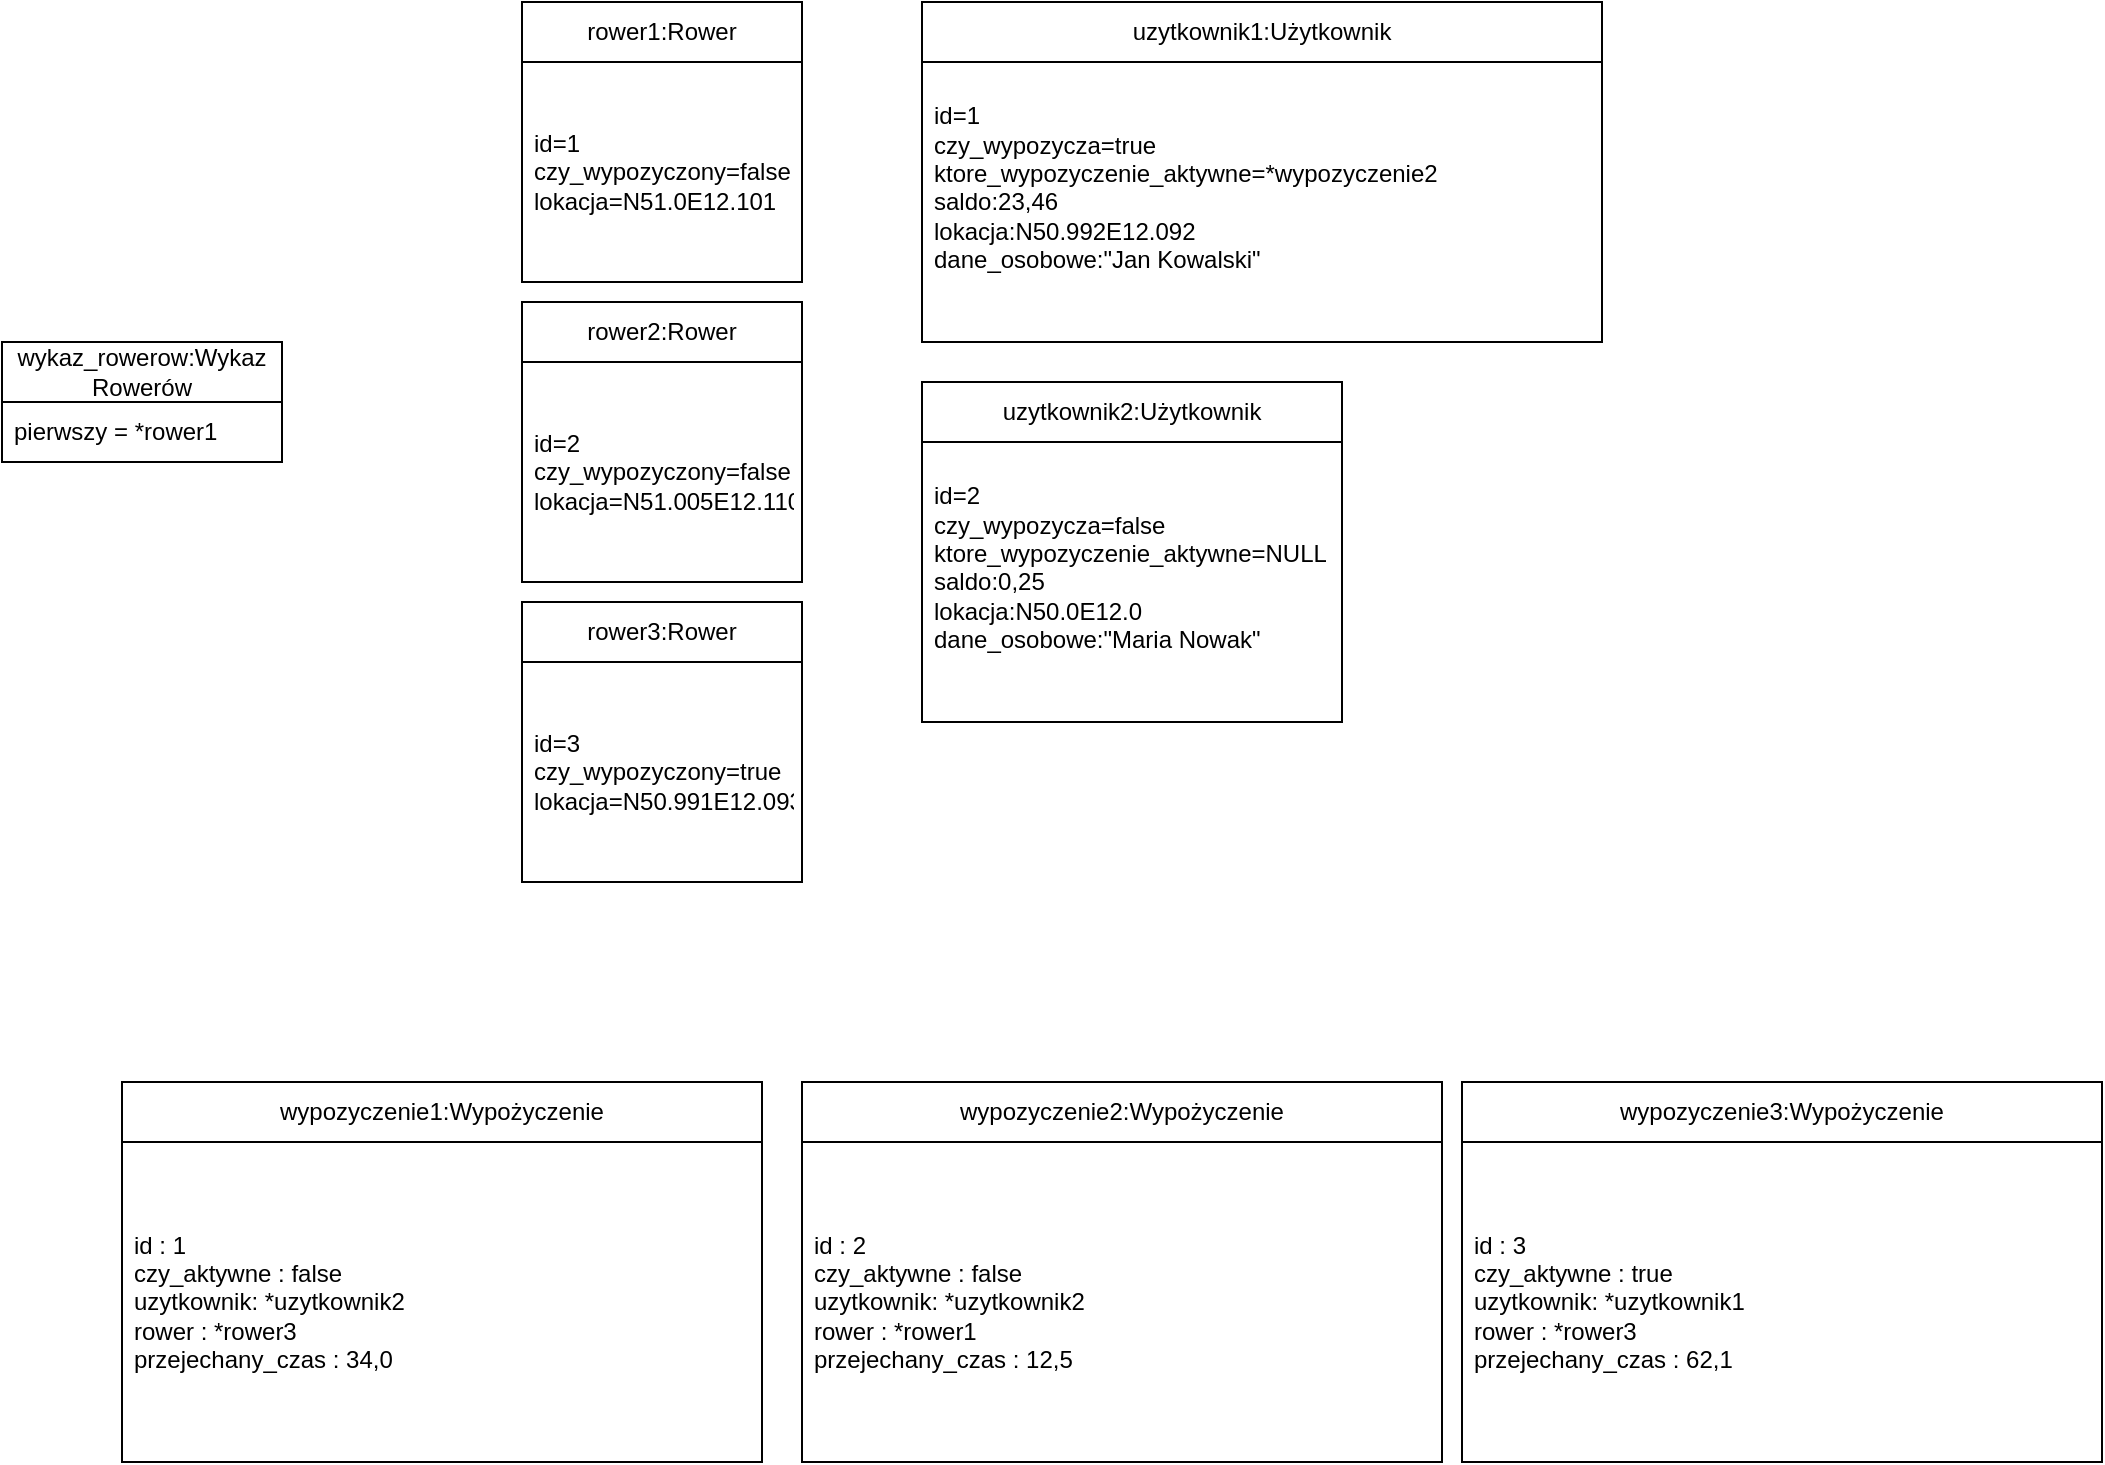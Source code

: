 <mxfile version="26.0.6">
  <diagram name="Page-1" id="isVX_DYJ_a67GlLJrtcO">
    <mxGraphModel dx="1050" dy="575" grid="1" gridSize="10" guides="1" tooltips="1" connect="1" arrows="1" fold="1" page="1" pageScale="1" pageWidth="827" pageHeight="1169" math="0" shadow="0">
      <root>
        <mxCell id="0" />
        <mxCell id="1" parent="0" />
        <mxCell id="u_ZWa27be6jIV4CINYKV-1" value="rower1:Rower" style="swimlane;fontStyle=0;childLayout=stackLayout;horizontal=1;startSize=30;horizontalStack=0;resizeParent=1;resizeParentMax=0;resizeLast=0;collapsible=1;marginBottom=0;whiteSpace=wrap;html=1;" vertex="1" parent="1">
          <mxGeometry x="340" y="240" width="140" height="140" as="geometry" />
        </mxCell>
        <mxCell id="u_ZWa27be6jIV4CINYKV-2" value="id=1&lt;br&gt;czy_wypozyczony=false&lt;br&gt;lokacja=N51.0E12.101" style="text;strokeColor=none;fillColor=none;align=left;verticalAlign=middle;spacingLeft=4;spacingRight=4;overflow=hidden;points=[[0,0.5],[1,0.5]];portConstraint=eastwest;rotatable=0;whiteSpace=wrap;html=1;" vertex="1" parent="u_ZWa27be6jIV4CINYKV-1">
          <mxGeometry y="30" width="140" height="110" as="geometry" />
        </mxCell>
        <mxCell id="u_ZWa27be6jIV4CINYKV-5" value="rower2:Rower" style="swimlane;fontStyle=0;childLayout=stackLayout;horizontal=1;startSize=30;horizontalStack=0;resizeParent=1;resizeParentMax=0;resizeLast=0;collapsible=1;marginBottom=0;whiteSpace=wrap;html=1;" vertex="1" parent="1">
          <mxGeometry x="340" y="390" width="140" height="140" as="geometry" />
        </mxCell>
        <mxCell id="u_ZWa27be6jIV4CINYKV-6" value="id=2&lt;br&gt;czy_wypozyczony=false&lt;br&gt;lokacja=N51.005E12.110" style="text;strokeColor=none;fillColor=none;align=left;verticalAlign=middle;spacingLeft=4;spacingRight=4;overflow=hidden;points=[[0,0.5],[1,0.5]];portConstraint=eastwest;rotatable=0;whiteSpace=wrap;html=1;" vertex="1" parent="u_ZWa27be6jIV4CINYKV-5">
          <mxGeometry y="30" width="140" height="110" as="geometry" />
        </mxCell>
        <mxCell id="u_ZWa27be6jIV4CINYKV-8" value="rower3:Rower" style="swimlane;fontStyle=0;childLayout=stackLayout;horizontal=1;startSize=30;horizontalStack=0;resizeParent=1;resizeParentMax=0;resizeLast=0;collapsible=1;marginBottom=0;whiteSpace=wrap;html=1;" vertex="1" parent="1">
          <mxGeometry x="340" y="540" width="140" height="140" as="geometry" />
        </mxCell>
        <mxCell id="u_ZWa27be6jIV4CINYKV-9" value="id=3&lt;br&gt;czy_wypozyczony=true&lt;br&gt;lokacja=N50.991E12.093" style="text;strokeColor=none;fillColor=none;align=left;verticalAlign=middle;spacingLeft=4;spacingRight=4;overflow=hidden;points=[[0,0.5],[1,0.5]];portConstraint=eastwest;rotatable=0;whiteSpace=wrap;html=1;" vertex="1" parent="u_ZWa27be6jIV4CINYKV-8">
          <mxGeometry y="30" width="140" height="110" as="geometry" />
        </mxCell>
        <mxCell id="u_ZWa27be6jIV4CINYKV-10" value="wykaz_rowerow:Wykaz Rowerów" style="swimlane;fontStyle=0;childLayout=stackLayout;horizontal=1;startSize=30;horizontalStack=0;resizeParent=1;resizeParentMax=0;resizeLast=0;collapsible=1;marginBottom=0;whiteSpace=wrap;html=1;" vertex="1" parent="1">
          <mxGeometry x="80" y="410" width="140" height="60" as="geometry" />
        </mxCell>
        <mxCell id="u_ZWa27be6jIV4CINYKV-11" value="pierwszy = *rower1" style="text;strokeColor=none;fillColor=none;align=left;verticalAlign=middle;spacingLeft=4;spacingRight=4;overflow=hidden;points=[[0,0.5],[1,0.5]];portConstraint=eastwest;rotatable=0;whiteSpace=wrap;html=1;" vertex="1" parent="u_ZWa27be6jIV4CINYKV-10">
          <mxGeometry y="30" width="140" height="30" as="geometry" />
        </mxCell>
        <mxCell id="u_ZWa27be6jIV4CINYKV-14" value="uzytkownik1:Użytkownik" style="swimlane;fontStyle=0;childLayout=stackLayout;horizontal=1;startSize=30;horizontalStack=0;resizeParent=1;resizeParentMax=0;resizeLast=0;collapsible=1;marginBottom=0;whiteSpace=wrap;html=1;" vertex="1" parent="1">
          <mxGeometry x="540" y="240" width="340" height="170" as="geometry" />
        </mxCell>
        <mxCell id="u_ZWa27be6jIV4CINYKV-15" value="id=1&lt;br&gt;&lt;div&gt;czy_wypozycza=true&lt;/div&gt;&lt;div&gt;ktore_wypozyczenie_aktywne=*wypozyczenie2&lt;br&gt;&lt;/div&gt;&lt;div&gt;saldo:23,46&lt;/div&gt;&lt;div&gt;lokacja:N50.992E12.092&lt;br&gt;dane_osobowe:&quot;Jan Kowalski&quot;&lt;br&gt;&lt;/div&gt;&lt;div&gt;&lt;br&gt;&lt;/div&gt;" style="text;strokeColor=none;fillColor=none;align=left;verticalAlign=middle;spacingLeft=4;spacingRight=4;overflow=hidden;points=[[0,0.5],[1,0.5]];portConstraint=eastwest;rotatable=0;whiteSpace=wrap;html=1;" vertex="1" parent="u_ZWa27be6jIV4CINYKV-14">
          <mxGeometry y="30" width="340" height="140" as="geometry" />
        </mxCell>
        <mxCell id="u_ZWa27be6jIV4CINYKV-18" value="uzytkownik2:Użytkownik" style="swimlane;fontStyle=0;childLayout=stackLayout;horizontal=1;startSize=30;horizontalStack=0;resizeParent=1;resizeParentMax=0;resizeLast=0;collapsible=1;marginBottom=0;whiteSpace=wrap;html=1;" vertex="1" parent="1">
          <mxGeometry x="540" y="430" width="210" height="170" as="geometry" />
        </mxCell>
        <mxCell id="u_ZWa27be6jIV4CINYKV-19" value="id=2&lt;br&gt;&lt;div&gt;czy_wypozycza=false&lt;/div&gt;&lt;div&gt;ktore_wypozyczenie_aktywne=NULL&lt;br&gt;&lt;/div&gt;&lt;div&gt;saldo:0,25&lt;/div&gt;&lt;div&gt;lokacja:N50.0E12.0&lt;br&gt;dane_osobowe:&quot;Maria Nowak&quot;&lt;br&gt;&lt;/div&gt;&lt;div&gt;&lt;br&gt;&lt;/div&gt;" style="text;strokeColor=none;fillColor=none;align=left;verticalAlign=middle;spacingLeft=4;spacingRight=4;overflow=hidden;points=[[0,0.5],[1,0.5]];portConstraint=eastwest;rotatable=0;whiteSpace=wrap;html=1;" vertex="1" parent="u_ZWa27be6jIV4CINYKV-18">
          <mxGeometry y="30" width="210" height="140" as="geometry" />
        </mxCell>
        <mxCell id="u_ZWa27be6jIV4CINYKV-20" value="wypozyczenie1:Wypożyczenie" style="swimlane;fontStyle=0;childLayout=stackLayout;horizontal=1;startSize=30;horizontalStack=0;resizeParent=1;resizeParentMax=0;resizeLast=0;collapsible=1;marginBottom=0;whiteSpace=wrap;html=1;" vertex="1" parent="1">
          <mxGeometry x="140" y="780" width="320" height="190" as="geometry" />
        </mxCell>
        <mxCell id="u_ZWa27be6jIV4CINYKV-21" value="id : 1&lt;br&gt;czy_aktywne : false&lt;br&gt;uzytkownik: *uzytkownik2&lt;br&gt;rower : *rower3&lt;br&gt;przejechany_czas : 34,0" style="text;strokeColor=none;fillColor=none;align=left;verticalAlign=middle;spacingLeft=4;spacingRight=4;overflow=hidden;points=[[0,0.5],[1,0.5]];portConstraint=eastwest;rotatable=0;whiteSpace=wrap;html=1;" vertex="1" parent="u_ZWa27be6jIV4CINYKV-20">
          <mxGeometry y="30" width="320" height="160" as="geometry" />
        </mxCell>
        <mxCell id="u_ZWa27be6jIV4CINYKV-24" value="wypozyczenie2:Wypożyczenie" style="swimlane;fontStyle=0;childLayout=stackLayout;horizontal=1;startSize=30;horizontalStack=0;resizeParent=1;resizeParentMax=0;resizeLast=0;collapsible=1;marginBottom=0;whiteSpace=wrap;html=1;" vertex="1" parent="1">
          <mxGeometry x="480" y="780" width="320" height="190" as="geometry" />
        </mxCell>
        <mxCell id="u_ZWa27be6jIV4CINYKV-25" value="id : 2&lt;br&gt;czy_aktywne : false&lt;br&gt;uzytkownik: *uzytkownik2&lt;br&gt;rower : *rower1&lt;br&gt;przejechany_czas : 12,5" style="text;strokeColor=none;fillColor=none;align=left;verticalAlign=middle;spacingLeft=4;spacingRight=4;overflow=hidden;points=[[0,0.5],[1,0.5]];portConstraint=eastwest;rotatable=0;whiteSpace=wrap;html=1;" vertex="1" parent="u_ZWa27be6jIV4CINYKV-24">
          <mxGeometry y="30" width="320" height="160" as="geometry" />
        </mxCell>
        <mxCell id="u_ZWa27be6jIV4CINYKV-27" value="wypozyczenie3:Wypożyczenie" style="swimlane;fontStyle=0;childLayout=stackLayout;horizontal=1;startSize=30;horizontalStack=0;resizeParent=1;resizeParentMax=0;resizeLast=0;collapsible=1;marginBottom=0;whiteSpace=wrap;html=1;" vertex="1" parent="1">
          <mxGeometry x="810" y="780" width="320" height="190" as="geometry" />
        </mxCell>
        <mxCell id="u_ZWa27be6jIV4CINYKV-28" value="id : 3&lt;br&gt;czy_aktywne : true&lt;br&gt;uzytkownik: *uzytkownik1&lt;br&gt;rower : *rower3&lt;br&gt;przejechany_czas : 62,1" style="text;strokeColor=none;fillColor=none;align=left;verticalAlign=middle;spacingLeft=4;spacingRight=4;overflow=hidden;points=[[0,0.5],[1,0.5]];portConstraint=eastwest;rotatable=0;whiteSpace=wrap;html=1;" vertex="1" parent="u_ZWa27be6jIV4CINYKV-27">
          <mxGeometry y="30" width="320" height="160" as="geometry" />
        </mxCell>
      </root>
    </mxGraphModel>
  </diagram>
</mxfile>

